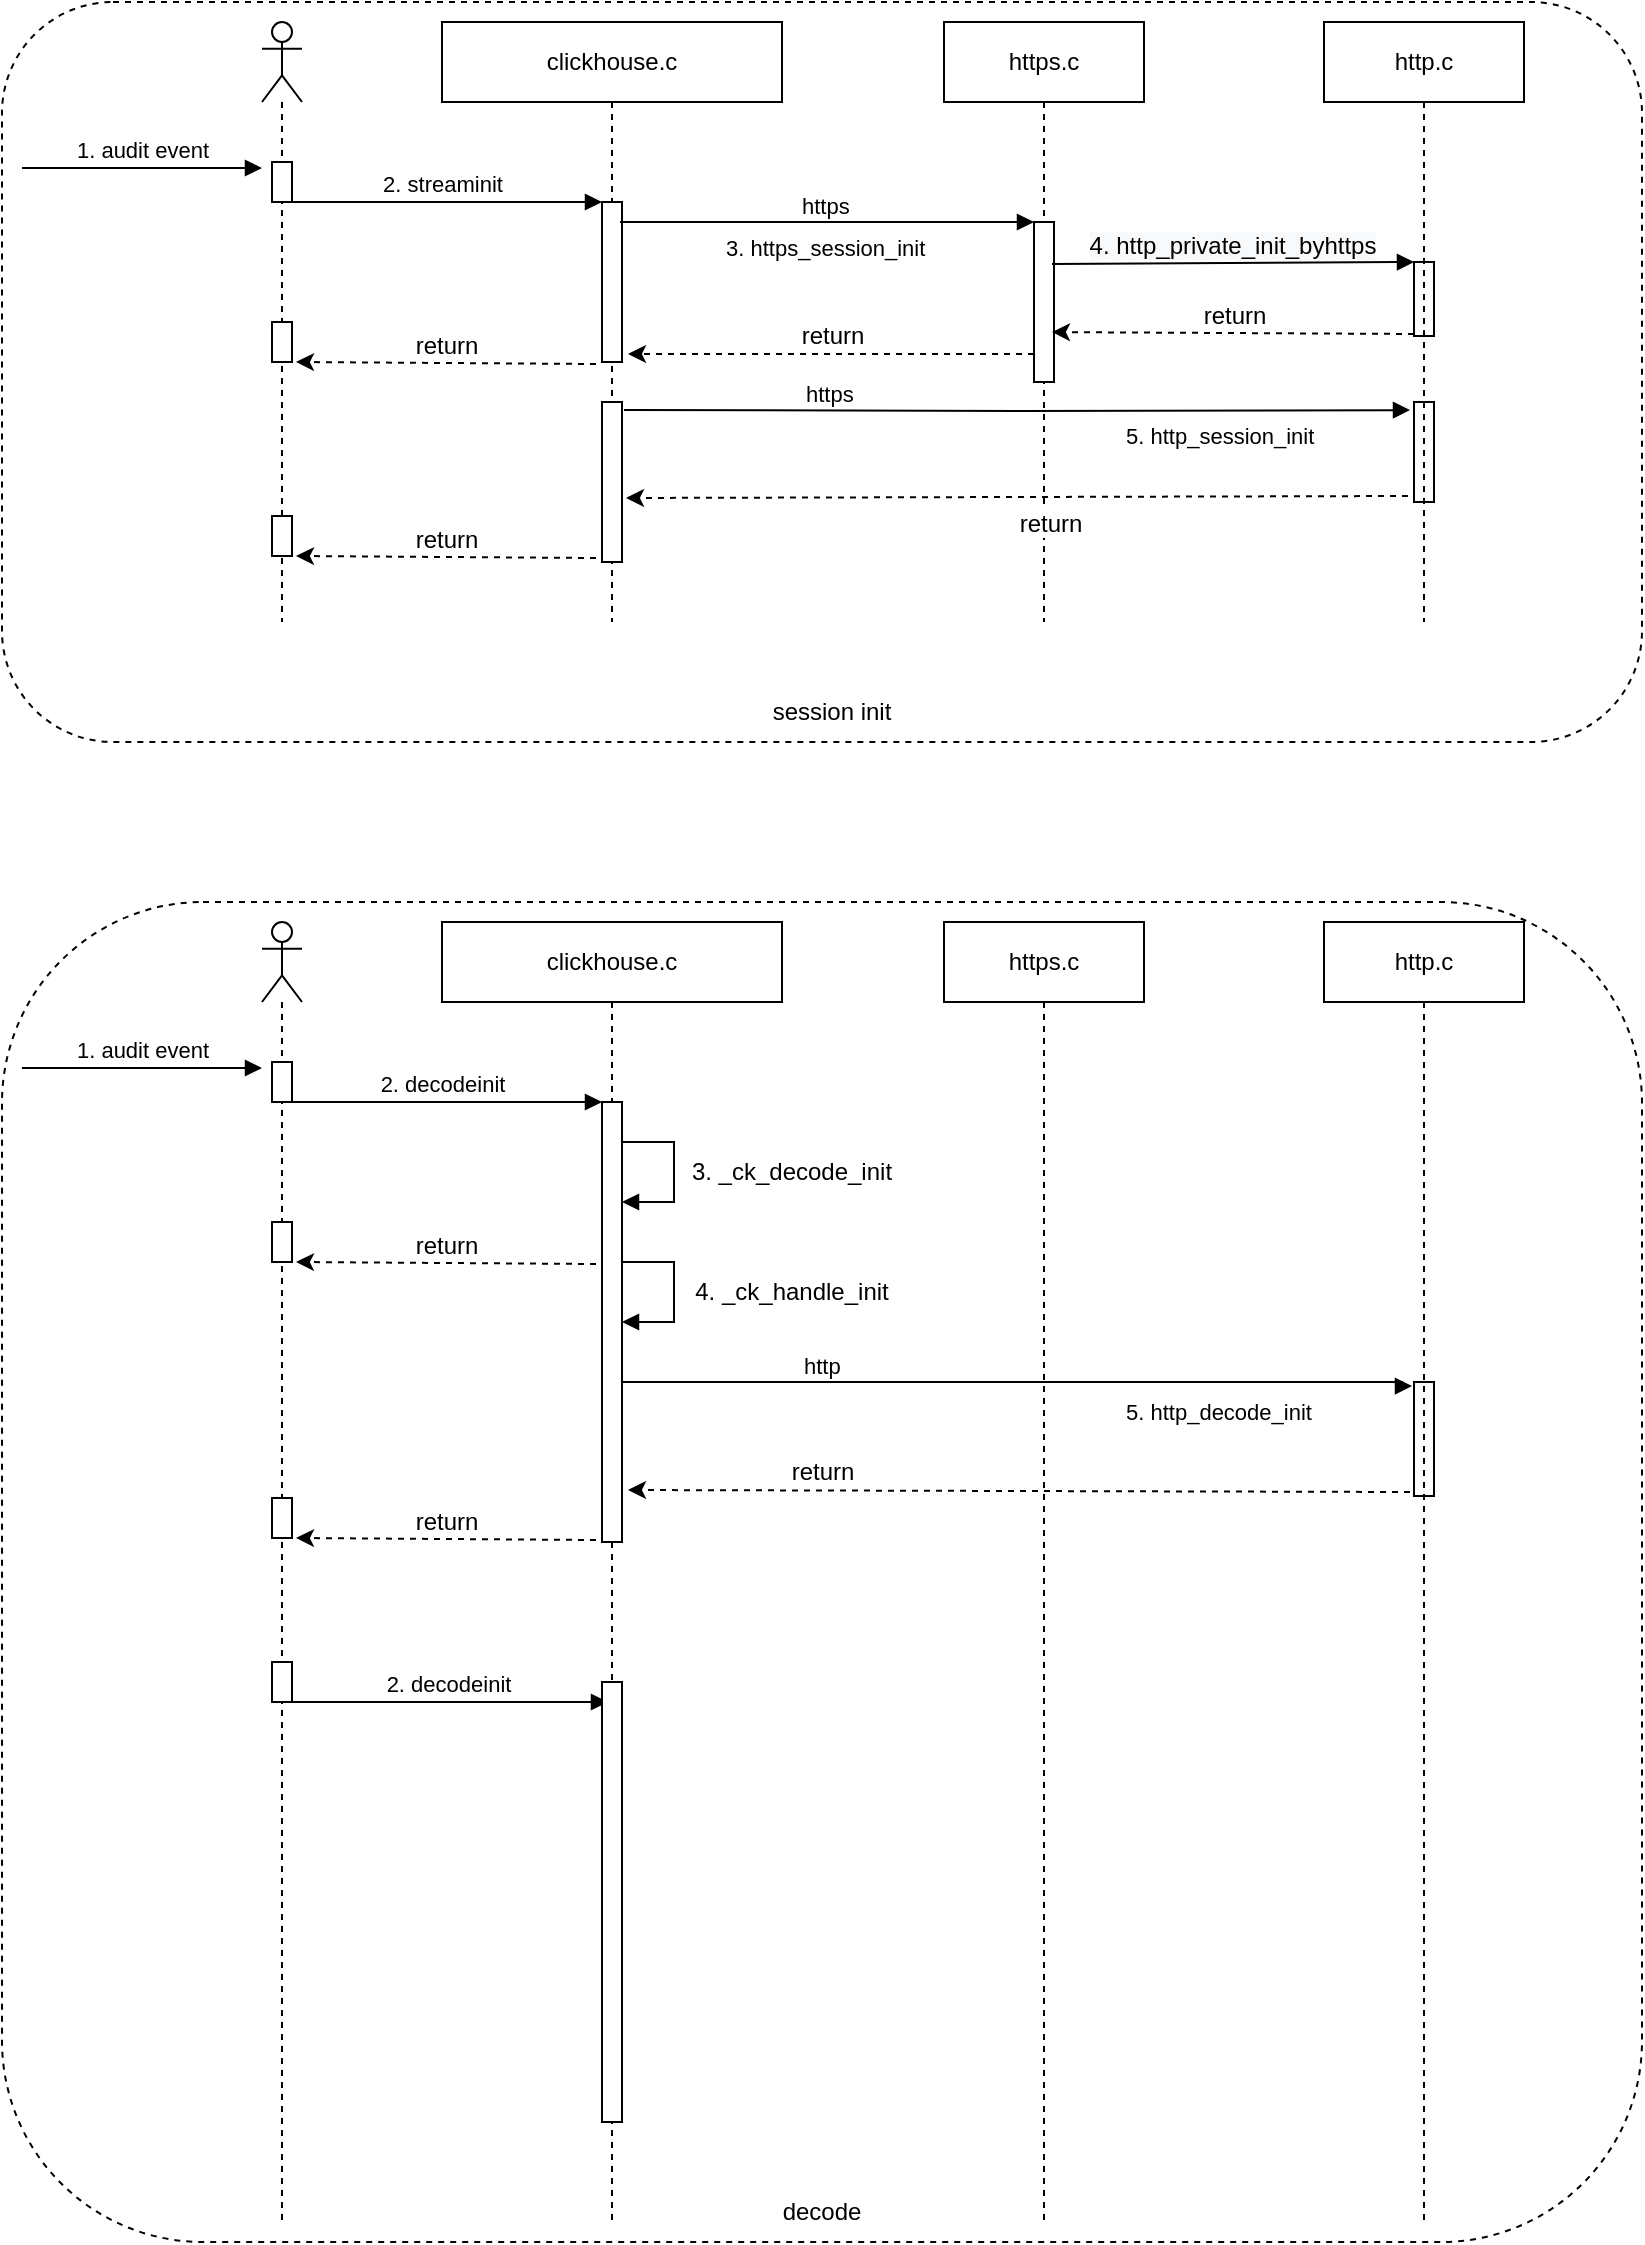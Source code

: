 <mxfile version="17.1.3" type="github">
  <diagram id="9ZpSaxzcpz4ULXaL1X-T" name="第 1 页">
    <mxGraphModel dx="946" dy="614" grid="1" gridSize="10" guides="1" tooltips="1" connect="1" arrows="1" fold="1" page="1" pageScale="1" pageWidth="827" pageHeight="1169" background="none" math="0" shadow="0">
      <root>
        <mxCell id="0" />
        <mxCell id="1" parent="0" />
        <mxCell id="WtGAIHKAsRFHcsW806fG-47" value="" style="rounded=1;whiteSpace=wrap;html=1;fontFamily=Helvetica;fontSize=12;fillColor=none;dashed=1;" vertex="1" parent="1">
          <mxGeometry x="80" y="40" width="820" height="370" as="geometry" />
        </mxCell>
        <mxCell id="WtGAIHKAsRFHcsW806fG-3" value="" style="shape=umlLifeline;participant=umlActor;perimeter=lifelinePerimeter;whiteSpace=wrap;html=1;container=1;collapsible=0;recursiveResize=0;verticalAlign=top;spacingTop=36;outlineConnect=0;" vertex="1" parent="1">
          <mxGeometry x="210" y="50" width="20" height="300" as="geometry" />
        </mxCell>
        <mxCell id="WtGAIHKAsRFHcsW806fG-6" value="" style="html=1;points=[];perimeter=orthogonalPerimeter;" vertex="1" parent="WtGAIHKAsRFHcsW806fG-3">
          <mxGeometry x="5" y="70" width="10" height="20" as="geometry" />
        </mxCell>
        <mxCell id="WtGAIHKAsRFHcsW806fG-38" value="" style="html=1;points=[];perimeter=orthogonalPerimeter;" vertex="1" parent="WtGAIHKAsRFHcsW806fG-3">
          <mxGeometry x="5" y="150" width="10" height="20" as="geometry" />
        </mxCell>
        <mxCell id="WtGAIHKAsRFHcsW806fG-1" value="clickhouse.c" style="shape=umlLifeline;perimeter=lifelinePerimeter;whiteSpace=wrap;html=1;container=1;collapsible=0;recursiveResize=0;outlineConnect=0;" vertex="1" parent="1">
          <mxGeometry x="300" y="50" width="170" height="300" as="geometry" />
        </mxCell>
        <mxCell id="WtGAIHKAsRFHcsW806fG-10" value="" style="html=1;points=[];perimeter=orthogonalPerimeter;" vertex="1" parent="WtGAIHKAsRFHcsW806fG-1">
          <mxGeometry x="80" y="90" width="10" height="80" as="geometry" />
        </mxCell>
        <mxCell id="WtGAIHKAsRFHcsW806fG-39" value="return" style="html=1;verticalAlign=bottom;endArrow=classic;dashed=1;endSize=6;exitX=0;exitY=0.95;rounded=0;fontFamily=Helvetica;fontSize=12;fontColor=default;strokeWidth=1;endFill=1;" edge="1" parent="WtGAIHKAsRFHcsW806fG-1">
          <mxGeometry relative="1" as="geometry">
            <mxPoint x="-73" y="170" as="targetPoint" />
            <mxPoint x="77" y="171" as="sourcePoint" />
          </mxGeometry>
        </mxCell>
        <mxCell id="WtGAIHKAsRFHcsW806fG-40" value="" style="html=1;points=[];perimeter=orthogonalPerimeter;" vertex="1" parent="WtGAIHKAsRFHcsW806fG-1">
          <mxGeometry x="80" y="190" width="10" height="80" as="geometry" />
        </mxCell>
        <mxCell id="WtGAIHKAsRFHcsW806fG-45" value="" style="html=1;points=[];perimeter=orthogonalPerimeter;" vertex="1" parent="WtGAIHKAsRFHcsW806fG-1">
          <mxGeometry x="-85" y="247" width="10" height="20" as="geometry" />
        </mxCell>
        <mxCell id="WtGAIHKAsRFHcsW806fG-46" value="return" style="html=1;verticalAlign=bottom;endArrow=classic;dashed=1;endSize=6;exitX=0;exitY=0.95;rounded=0;fontFamily=Helvetica;fontSize=12;fontColor=default;strokeWidth=1;endFill=1;" edge="1" parent="WtGAIHKAsRFHcsW806fG-1">
          <mxGeometry relative="1" as="geometry">
            <mxPoint x="-73" y="267" as="targetPoint" />
            <mxPoint x="77" y="268" as="sourcePoint" />
          </mxGeometry>
        </mxCell>
        <mxCell id="WtGAIHKAsRFHcsW806fG-4" value="https.c" style="shape=umlLifeline;perimeter=lifelinePerimeter;whiteSpace=wrap;html=1;container=1;collapsible=0;recursiveResize=0;outlineConnect=0;" vertex="1" parent="1">
          <mxGeometry x="551" y="50" width="100" height="300" as="geometry" />
        </mxCell>
        <mxCell id="WtGAIHKAsRFHcsW806fG-16" value="" style="html=1;points=[];perimeter=orthogonalPerimeter;" vertex="1" parent="WtGAIHKAsRFHcsW806fG-4">
          <mxGeometry x="45" y="100" width="10" height="80" as="geometry" />
        </mxCell>
        <mxCell id="WtGAIHKAsRFHcsW806fG-27" value="&lt;span style=&quot;text-align: center&quot;&gt;3. https_session_init&lt;/span&gt;" style="endArrow=block;endFill=1;html=1;edgeStyle=orthogonalEdgeStyle;align=left;verticalAlign=top;rounded=0;exitX=0.9;exitY=0.125;exitDx=0;exitDy=0;exitPerimeter=0;" edge="1" parent="WtGAIHKAsRFHcsW806fG-4" source="WtGAIHKAsRFHcsW806fG-10">
          <mxGeometry x="-0.507" relative="1" as="geometry">
            <mxPoint x="-100" y="100" as="sourcePoint" />
            <mxPoint x="45" y="100" as="targetPoint" />
            <mxPoint as="offset" />
          </mxGeometry>
        </mxCell>
        <mxCell id="WtGAIHKAsRFHcsW806fG-28" value="https" style="edgeLabel;resizable=0;html=1;align=left;verticalAlign=bottom;" connectable="0" vertex="1" parent="WtGAIHKAsRFHcsW806fG-27">
          <mxGeometry x="-1" relative="1" as="geometry">
            <mxPoint x="89" as="offset" />
          </mxGeometry>
        </mxCell>
        <mxCell id="WtGAIHKAsRFHcsW806fG-36" value="return" style="html=1;verticalAlign=bottom;endArrow=classic;dashed=1;endSize=6;exitX=0;exitY=0.95;rounded=0;fontFamily=Helvetica;fontSize=12;fontColor=default;strokeWidth=1;entryX=1.3;entryY=0.95;entryDx=0;entryDy=0;entryPerimeter=0;endFill=1;" edge="1" parent="WtGAIHKAsRFHcsW806fG-4" target="WtGAIHKAsRFHcsW806fG-10">
          <mxGeometry relative="1" as="geometry">
            <mxPoint x="-100" y="165" as="targetPoint" />
            <mxPoint x="45" y="166" as="sourcePoint" />
          </mxGeometry>
        </mxCell>
        <mxCell id="WtGAIHKAsRFHcsW806fG-5" value="http.c" style="shape=umlLifeline;perimeter=lifelinePerimeter;whiteSpace=wrap;html=1;container=1;collapsible=0;recursiveResize=0;outlineConnect=0;" vertex="1" parent="1">
          <mxGeometry x="741" y="50" width="100" height="300" as="geometry" />
        </mxCell>
        <mxCell id="WtGAIHKAsRFHcsW806fG-32" value="" style="html=1;points=[];perimeter=orthogonalPerimeter;fontFamily=Helvetica;fontSize=12;fontColor=default;fillColor=none;gradientColor=none;" vertex="1" parent="WtGAIHKAsRFHcsW806fG-5">
          <mxGeometry x="45" y="120" width="10" height="37" as="geometry" />
        </mxCell>
        <mxCell id="WtGAIHKAsRFHcsW806fG-43" value="" style="html=1;points=[];perimeter=orthogonalPerimeter;fontFamily=Helvetica;fontSize=12;fontColor=default;fillColor=none;gradientColor=none;" vertex="1" parent="WtGAIHKAsRFHcsW806fG-5">
          <mxGeometry x="45" y="190" width="10" height="50" as="geometry" />
        </mxCell>
        <mxCell id="WtGAIHKAsRFHcsW806fG-8" value="1. audit event" style="html=1;verticalAlign=bottom;endArrow=block;rounded=0;" edge="1" parent="1">
          <mxGeometry width="80" relative="1" as="geometry">
            <mxPoint x="90" y="123" as="sourcePoint" />
            <mxPoint x="210" y="123" as="targetPoint" />
          </mxGeometry>
        </mxCell>
        <mxCell id="WtGAIHKAsRFHcsW806fG-11" value="2. streaminit" style="html=1;verticalAlign=bottom;endArrow=block;entryX=0;entryY=0;rounded=0;" edge="1" target="WtGAIHKAsRFHcsW806fG-10" parent="1">
          <mxGeometry relative="1" as="geometry">
            <mxPoint x="220" y="140" as="sourcePoint" />
          </mxGeometry>
        </mxCell>
        <mxCell id="WtGAIHKAsRFHcsW806fG-33" value="&lt;span style=&quot;text-align: left ; background-color: rgb(248 , 249 , 250)&quot;&gt;4. http_private_init_byhttps&lt;/span&gt;" style="html=1;verticalAlign=bottom;endArrow=block;entryX=0;entryY=0;rounded=0;fontFamily=Helvetica;fontSize=12;fontColor=default;endSize=6;strokeWidth=1;exitX=0.9;exitY=0.263;exitDx=0;exitDy=0;exitPerimeter=0;" edge="1" target="WtGAIHKAsRFHcsW806fG-32" parent="1" source="WtGAIHKAsRFHcsW806fG-16">
          <mxGeometry relative="1" as="geometry">
            <mxPoint x="611" y="170" as="sourcePoint" />
          </mxGeometry>
        </mxCell>
        <mxCell id="WtGAIHKAsRFHcsW806fG-34" value="return" style="html=1;verticalAlign=bottom;endArrow=classic;dashed=1;endSize=6;exitX=0;exitY=0.95;rounded=0;fontFamily=Helvetica;fontSize=12;fontColor=default;strokeWidth=1;entryX=0.9;entryY=0.688;entryDx=0;entryDy=0;entryPerimeter=0;endFill=1;" edge="1" parent="1" target="WtGAIHKAsRFHcsW806fG-16">
          <mxGeometry relative="1" as="geometry">
            <mxPoint x="611" y="206" as="targetPoint" />
            <mxPoint x="786" y="206" as="sourcePoint" />
          </mxGeometry>
        </mxCell>
        <mxCell id="WtGAIHKAsRFHcsW806fG-41" value="&lt;span style=&quot;text-align: center&quot;&gt;5. http_session_init&lt;/span&gt;" style="endArrow=block;endFill=1;html=1;edgeStyle=orthogonalEdgeStyle;align=left;verticalAlign=top;rounded=0;entryX=-0.2;entryY=0.081;entryDx=0;entryDy=0;entryPerimeter=0;" edge="1" parent="1" target="WtGAIHKAsRFHcsW806fG-43">
          <mxGeometry x="0.267" relative="1" as="geometry">
            <mxPoint x="391" y="244" as="sourcePoint" />
            <mxPoint x="598" y="243" as="targetPoint" />
            <mxPoint as="offset" />
          </mxGeometry>
        </mxCell>
        <mxCell id="WtGAIHKAsRFHcsW806fG-42" value="https" style="edgeLabel;resizable=0;html=1;align=left;verticalAlign=bottom;" connectable="0" vertex="1" parent="WtGAIHKAsRFHcsW806fG-41">
          <mxGeometry x="-1" relative="1" as="geometry">
            <mxPoint x="89" as="offset" />
          </mxGeometry>
        </mxCell>
        <mxCell id="WtGAIHKAsRFHcsW806fG-44" value="return" style="html=1;verticalAlign=bottom;endArrow=classic;dashed=1;endSize=6;exitX=0;exitY=0.95;rounded=0;fontFamily=Helvetica;fontSize=12;fontColor=default;strokeWidth=1;entryX=1.2;entryY=0.6;entryDx=0;entryDy=0;entryPerimeter=0;endFill=1;" edge="1" parent="1" target="WtGAIHKAsRFHcsW806fG-40">
          <mxGeometry x="-0.084" y="23" relative="1" as="geometry">
            <mxPoint x="602" y="286.04" as="targetPoint" />
            <mxPoint x="783" y="287" as="sourcePoint" />
            <mxPoint as="offset" />
          </mxGeometry>
        </mxCell>
        <mxCell id="WtGAIHKAsRFHcsW806fG-48" value="session init" style="text;html=1;strokeColor=none;fillColor=none;align=center;verticalAlign=middle;whiteSpace=wrap;rounded=0;fontFamily=Helvetica;fontSize=12;fontColor=default;" vertex="1" parent="1">
          <mxGeometry x="460" y="380" width="70" height="30" as="geometry" />
        </mxCell>
        <mxCell id="WtGAIHKAsRFHcsW806fG-49" value="" style="rounded=1;whiteSpace=wrap;html=1;fontFamily=Helvetica;fontSize=12;fillColor=none;dashed=1;" vertex="1" parent="1">
          <mxGeometry x="80" y="490" width="820" height="670" as="geometry" />
        </mxCell>
        <mxCell id="WtGAIHKAsRFHcsW806fG-50" value="" style="shape=umlLifeline;participant=umlActor;perimeter=lifelinePerimeter;whiteSpace=wrap;html=1;container=1;collapsible=0;recursiveResize=0;verticalAlign=top;spacingTop=36;outlineConnect=0;" vertex="1" parent="1">
          <mxGeometry x="210" y="500" width="20" height="650" as="geometry" />
        </mxCell>
        <mxCell id="WtGAIHKAsRFHcsW806fG-51" value="" style="html=1;points=[];perimeter=orthogonalPerimeter;" vertex="1" parent="WtGAIHKAsRFHcsW806fG-50">
          <mxGeometry x="5" y="70" width="10" height="20" as="geometry" />
        </mxCell>
        <mxCell id="WtGAIHKAsRFHcsW806fG-52" value="" style="html=1;points=[];perimeter=orthogonalPerimeter;" vertex="1" parent="WtGAIHKAsRFHcsW806fG-50">
          <mxGeometry x="5" y="150" width="10" height="20" as="geometry" />
        </mxCell>
        <mxCell id="WtGAIHKAsRFHcsW806fG-53" value="clickhouse.c" style="shape=umlLifeline;perimeter=lifelinePerimeter;whiteSpace=wrap;html=1;container=1;collapsible=0;recursiveResize=0;outlineConnect=0;" vertex="1" parent="1">
          <mxGeometry x="300" y="500" width="170" height="650" as="geometry" />
        </mxCell>
        <mxCell id="WtGAIHKAsRFHcsW806fG-54" value="" style="html=1;points=[];perimeter=orthogonalPerimeter;" vertex="1" parent="WtGAIHKAsRFHcsW806fG-53">
          <mxGeometry x="80" y="90" width="10" height="220" as="geometry" />
        </mxCell>
        <mxCell id="WtGAIHKAsRFHcsW806fG-55" value="return" style="html=1;verticalAlign=bottom;endArrow=classic;dashed=1;endSize=6;exitX=0;exitY=0.95;rounded=0;fontFamily=Helvetica;fontSize=12;fontColor=default;strokeWidth=1;endFill=1;" edge="1" parent="WtGAIHKAsRFHcsW806fG-53">
          <mxGeometry relative="1" as="geometry">
            <mxPoint x="-73" y="170" as="targetPoint" />
            <mxPoint x="77" y="171" as="sourcePoint" />
          </mxGeometry>
        </mxCell>
        <mxCell id="WtGAIHKAsRFHcsW806fG-75" value="" style="endArrow=block;endFill=1;endSize=6;html=1;rounded=0;align=left;verticalAlign=top;exitX=0.9;exitY=0.25;exitDx=0;exitDy=0;exitPerimeter=0;strokeWidth=1;" edge="1" parent="WtGAIHKAsRFHcsW806fG-53">
          <mxGeometry width="160" relative="1" as="geometry">
            <mxPoint x="90" y="110" as="sourcePoint" />
            <mxPoint x="90" y="140" as="targetPoint" />
            <Array as="points">
              <mxPoint x="116" y="110" />
              <mxPoint x="116" y="130" />
              <mxPoint x="116" y="140" />
            </Array>
          </mxGeometry>
        </mxCell>
        <mxCell id="WtGAIHKAsRFHcsW806fG-84" value="2. decodeinit" style="html=1;verticalAlign=bottom;endArrow=block;entryX=0;entryY=0;rounded=0;" edge="1" parent="WtGAIHKAsRFHcsW806fG-53">
          <mxGeometry relative="1" as="geometry">
            <mxPoint x="-77" y="390" as="sourcePoint" />
            <mxPoint x="83" y="390.0" as="targetPoint" />
          </mxGeometry>
        </mxCell>
        <mxCell id="WtGAIHKAsRFHcsW806fG-85" value="" style="html=1;points=[];perimeter=orthogonalPerimeter;" vertex="1" parent="WtGAIHKAsRFHcsW806fG-53">
          <mxGeometry x="80" y="380" width="10" height="220" as="geometry" />
        </mxCell>
        <mxCell id="WtGAIHKAsRFHcsW806fG-59" value="https.c" style="shape=umlLifeline;perimeter=lifelinePerimeter;whiteSpace=wrap;html=1;container=1;collapsible=0;recursiveResize=0;outlineConnect=0;" vertex="1" parent="1">
          <mxGeometry x="551" y="500" width="100" height="650" as="geometry" />
        </mxCell>
        <mxCell id="WtGAIHKAsRFHcsW806fG-63" value="return" style="html=1;verticalAlign=bottom;endArrow=classic;dashed=1;endSize=6;exitX=-0.2;exitY=0.965;rounded=0;fontFamily=Helvetica;fontSize=12;fontColor=default;strokeWidth=1;entryX=1.3;entryY=0.95;entryDx=0;entryDy=0;entryPerimeter=0;endFill=1;exitDx=0;exitDy=0;exitPerimeter=0;" edge="1" parent="WtGAIHKAsRFHcsW806fG-59" source="WtGAIHKAsRFHcsW806fG-65">
          <mxGeometry x="0.504" relative="1" as="geometry">
            <mxPoint x="-158" y="284" as="targetPoint" />
            <mxPoint x="45" y="284" as="sourcePoint" />
            <mxPoint as="offset" />
          </mxGeometry>
        </mxCell>
        <mxCell id="WtGAIHKAsRFHcsW806fG-64" value="http.c" style="shape=umlLifeline;perimeter=lifelinePerimeter;whiteSpace=wrap;html=1;container=1;collapsible=0;recursiveResize=0;outlineConnect=0;" vertex="1" parent="1">
          <mxGeometry x="741" y="500" width="100" height="650" as="geometry" />
        </mxCell>
        <mxCell id="WtGAIHKAsRFHcsW806fG-65" value="" style="html=1;points=[];perimeter=orthogonalPerimeter;fontFamily=Helvetica;fontSize=12;fontColor=default;fillColor=none;gradientColor=none;" vertex="1" parent="WtGAIHKAsRFHcsW806fG-64">
          <mxGeometry x="45" y="230" width="10" height="57" as="geometry" />
        </mxCell>
        <mxCell id="WtGAIHKAsRFHcsW806fG-67" value="1. audit event" style="html=1;verticalAlign=bottom;endArrow=block;rounded=0;" edge="1" parent="1">
          <mxGeometry width="80" relative="1" as="geometry">
            <mxPoint x="90" y="573" as="sourcePoint" />
            <mxPoint x="210" y="573" as="targetPoint" />
          </mxGeometry>
        </mxCell>
        <mxCell id="WtGAIHKAsRFHcsW806fG-68" value="2. decodeinit" style="html=1;verticalAlign=bottom;endArrow=block;entryX=0;entryY=0;rounded=0;" edge="1" parent="1" target="WtGAIHKAsRFHcsW806fG-54">
          <mxGeometry relative="1" as="geometry">
            <mxPoint x="220" y="590" as="sourcePoint" />
          </mxGeometry>
        </mxCell>
        <mxCell id="WtGAIHKAsRFHcsW806fG-74" value="decode" style="text;html=1;strokeColor=none;fillColor=none;align=center;verticalAlign=middle;whiteSpace=wrap;rounded=0;fontFamily=Helvetica;fontSize=12;fontColor=default;" vertex="1" parent="1">
          <mxGeometry x="455" y="1130" width="70" height="30" as="geometry" />
        </mxCell>
        <mxCell id="WtGAIHKAsRFHcsW806fG-61" value="&lt;span style=&quot;text-align: center&quot;&gt;5. http_decode_init&lt;/span&gt;" style="endArrow=block;endFill=1;html=1;edgeStyle=orthogonalEdgeStyle;align=left;verticalAlign=top;rounded=0;entryX=-0.1;entryY=0.035;entryDx=0;entryDy=0;entryPerimeter=0;" edge="1" parent="1" target="WtGAIHKAsRFHcsW806fG-65">
          <mxGeometry x="0.261" y="-2" relative="1" as="geometry">
            <mxPoint x="390" y="732" as="sourcePoint" />
            <mxPoint x="596" y="730" as="targetPoint" />
            <mxPoint as="offset" />
            <Array as="points">
              <mxPoint x="780" y="730" />
              <mxPoint x="780" y="732" />
            </Array>
          </mxGeometry>
        </mxCell>
        <mxCell id="WtGAIHKAsRFHcsW806fG-62" value="http" style="edgeLabel;resizable=0;html=1;align=left;verticalAlign=bottom;" connectable="0" vertex="1" parent="WtGAIHKAsRFHcsW806fG-61">
          <mxGeometry x="-1" relative="1" as="geometry">
            <mxPoint x="89" y="-2" as="offset" />
          </mxGeometry>
        </mxCell>
        <mxCell id="WtGAIHKAsRFHcsW806fG-77" value="3. _ck_decode_init" style="text;html=1;strokeColor=none;fillColor=none;align=center;verticalAlign=middle;whiteSpace=wrap;rounded=0;dashed=1;fontFamily=Helvetica;fontSize=12;fontColor=default;" vertex="1" parent="1">
          <mxGeometry x="420" y="610" width="110" height="30" as="geometry" />
        </mxCell>
        <mxCell id="WtGAIHKAsRFHcsW806fG-78" value="" style="endArrow=block;endFill=1;endSize=6;html=1;rounded=0;align=left;verticalAlign=top;exitX=0.9;exitY=0.25;exitDx=0;exitDy=0;exitPerimeter=0;strokeWidth=1;" edge="1" parent="1">
          <mxGeometry width="160" relative="1" as="geometry">
            <mxPoint x="390" y="670" as="sourcePoint" />
            <mxPoint x="390" y="700" as="targetPoint" />
            <Array as="points">
              <mxPoint x="416" y="670" />
              <mxPoint x="416" y="690" />
              <mxPoint x="416" y="700" />
            </Array>
          </mxGeometry>
        </mxCell>
        <mxCell id="WtGAIHKAsRFHcsW806fG-79" value="4. _ck_handle_init" style="text;html=1;strokeColor=none;fillColor=none;align=center;verticalAlign=middle;whiteSpace=wrap;rounded=0;dashed=1;fontFamily=Helvetica;fontSize=12;fontColor=default;" vertex="1" parent="1">
          <mxGeometry x="420" y="670" width="110" height="30" as="geometry" />
        </mxCell>
        <mxCell id="WtGAIHKAsRFHcsW806fG-80" value="" style="html=1;points=[];perimeter=orthogonalPerimeter;" vertex="1" parent="1">
          <mxGeometry x="215" y="788" width="10" height="20" as="geometry" />
        </mxCell>
        <mxCell id="WtGAIHKAsRFHcsW806fG-81" value="return" style="html=1;verticalAlign=bottom;endArrow=classic;dashed=1;endSize=6;exitX=0;exitY=0.95;rounded=0;fontFamily=Helvetica;fontSize=12;fontColor=default;strokeWidth=1;endFill=1;" edge="1" parent="1">
          <mxGeometry relative="1" as="geometry">
            <mxPoint x="227" y="808" as="targetPoint" />
            <mxPoint x="377" y="809" as="sourcePoint" />
          </mxGeometry>
        </mxCell>
        <mxCell id="WtGAIHKAsRFHcsW806fG-82" value="" style="html=1;points=[];perimeter=orthogonalPerimeter;" vertex="1" parent="1">
          <mxGeometry x="215" y="870" width="10" height="20" as="geometry" />
        </mxCell>
      </root>
    </mxGraphModel>
  </diagram>
</mxfile>
